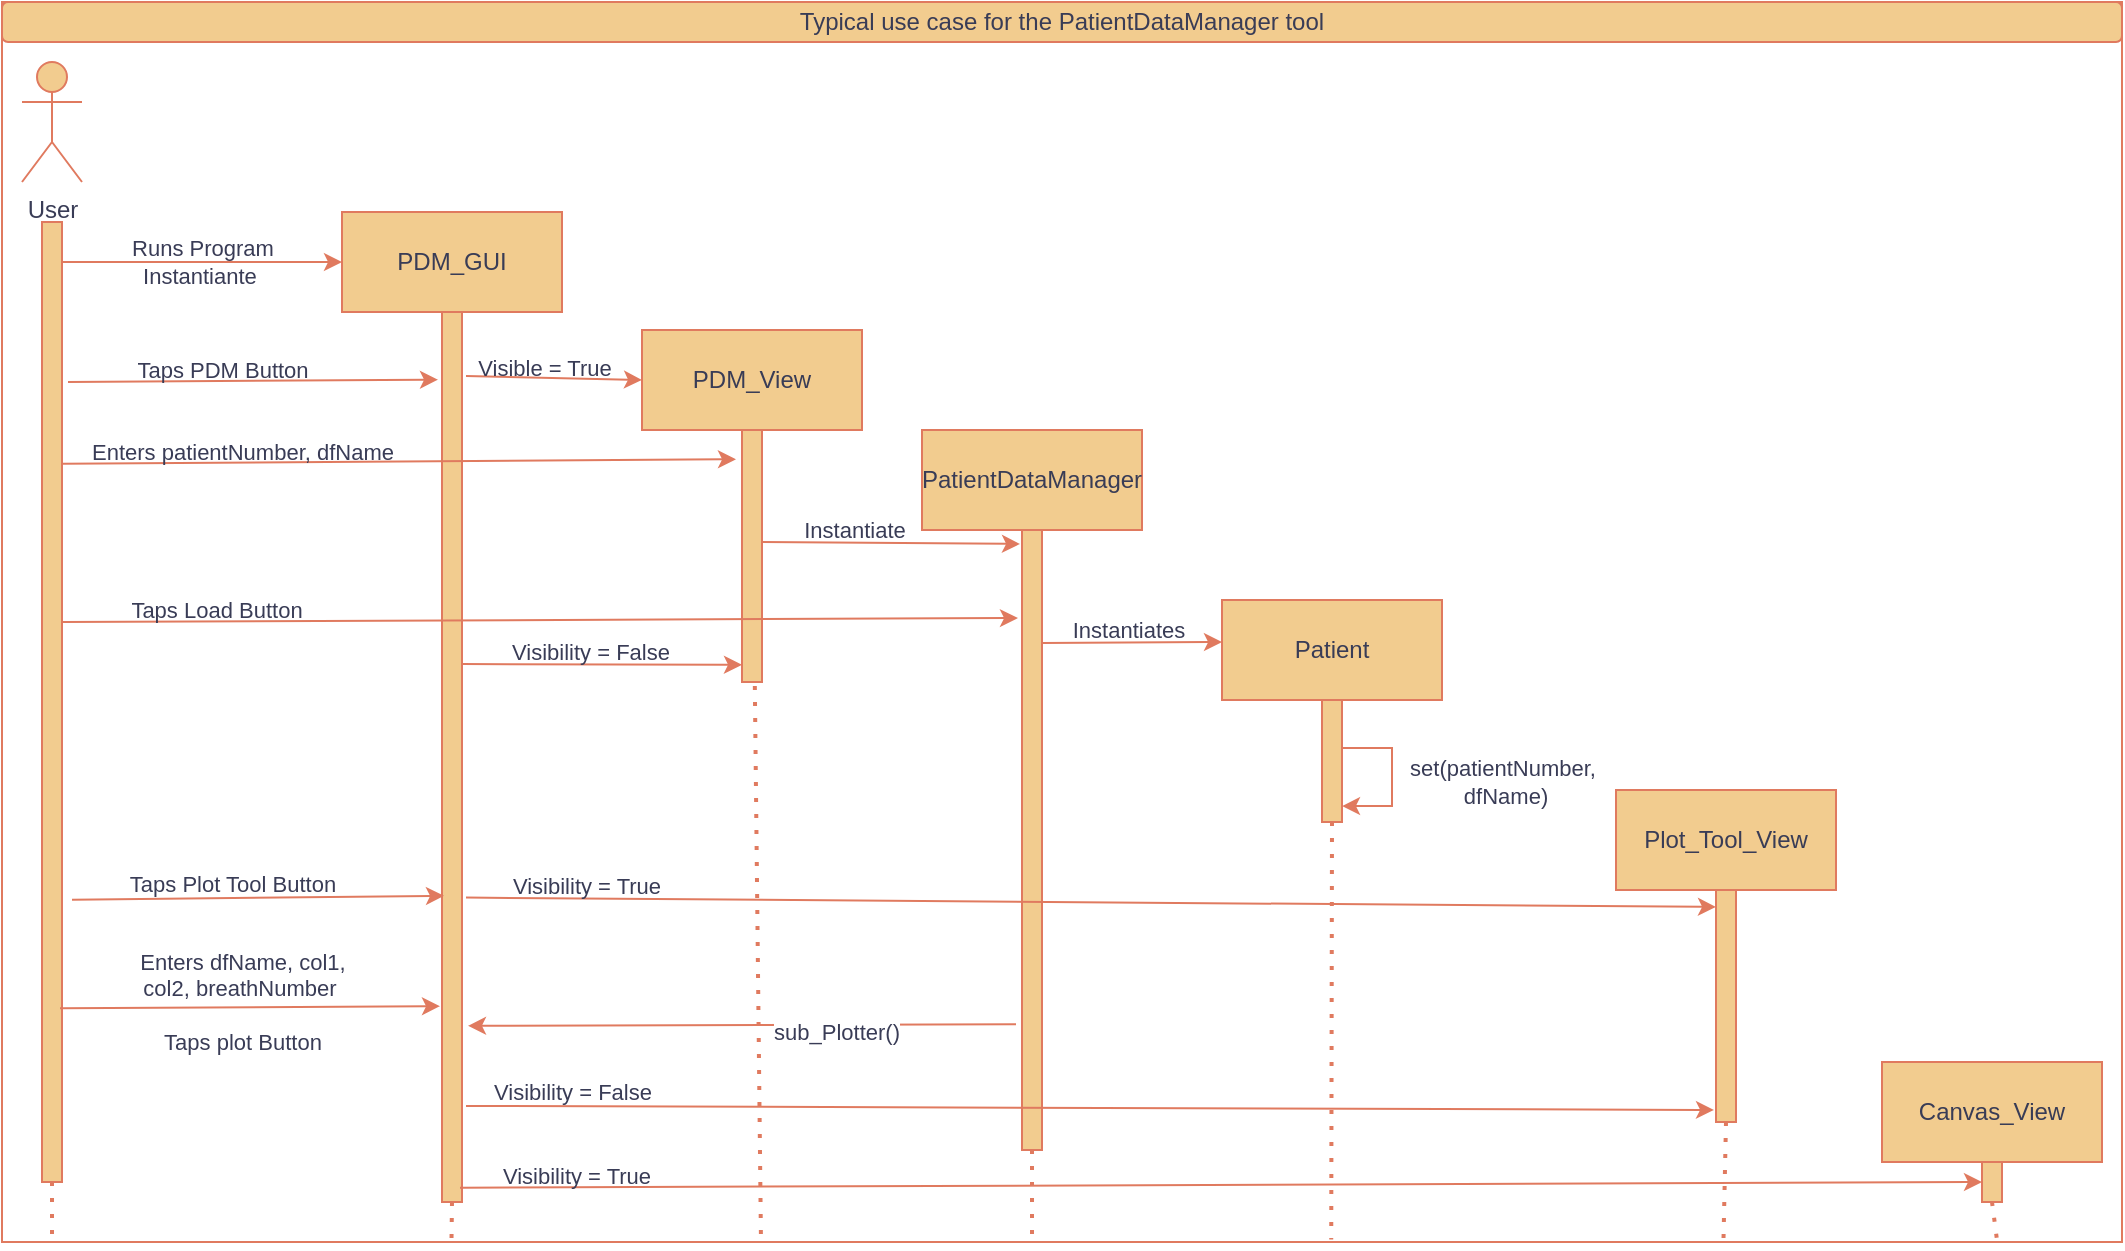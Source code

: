 <mxfile version="21.0.6" type="github">
  <diagram name="Page-1" id="uCVn32O05i1Yzrn3YfuR">
    <mxGraphModel dx="1434" dy="756" grid="1" gridSize="10" guides="1" tooltips="1" connect="1" arrows="1" fold="1" page="1" pageScale="1" pageWidth="827" pageHeight="1169" math="0" shadow="0">
      <root>
        <mxCell id="0" />
        <mxCell id="1" parent="0" />
        <mxCell id="FcdRBvqcY3o4qL-59N1J-69" value="" style="rounded=0;whiteSpace=wrap;html=1;strokeColor=#E07A5F;fontColor=#393C56;fillColor=none;" vertex="1" parent="1">
          <mxGeometry x="20" y="10" width="1060" height="620" as="geometry" />
        </mxCell>
        <mxCell id="FcdRBvqcY3o4qL-59N1J-1" value="PDM_GUI" style="rounded=0;whiteSpace=wrap;html=1;labelBackgroundColor=none;fillColor=#F2CC8F;strokeColor=#E07A5F;fontColor=#393C56;" vertex="1" parent="1">
          <mxGeometry x="190" y="115" width="110" height="50" as="geometry" />
        </mxCell>
        <mxCell id="FcdRBvqcY3o4qL-59N1J-2" value="PDM_View" style="rounded=0;whiteSpace=wrap;html=1;labelBackgroundColor=none;fillColor=#F2CC8F;strokeColor=#E07A5F;fontColor=#393C56;" vertex="1" parent="1">
          <mxGeometry x="340" y="174" width="110" height="50" as="geometry" />
        </mxCell>
        <mxCell id="FcdRBvqcY3o4qL-59N1J-3" value="" style="endArrow=none;dashed=1;html=1;dashPattern=1 3;strokeWidth=2;rounded=0;exitX=0.5;exitY=1;exitDx=0;exitDy=0;startArrow=none;labelBackgroundColor=none;strokeColor=#E07A5F;fontColor=default;" edge="1" parent="1" source="FcdRBvqcY3o4qL-59N1J-10">
          <mxGeometry width="50" height="50" relative="1" as="geometry">
            <mxPoint x="540" y="285" as="sourcePoint" />
            <mxPoint x="245" y="585" as="targetPoint" />
          </mxGeometry>
        </mxCell>
        <mxCell id="FcdRBvqcY3o4qL-59N1J-4" value="User" style="shape=umlActor;verticalLabelPosition=bottom;verticalAlign=top;html=1;outlineConnect=0;labelBackgroundColor=none;fillColor=#F2CC8F;strokeColor=#E07A5F;fontColor=#393C56;" vertex="1" parent="1">
          <mxGeometry x="30" y="40" width="30" height="60" as="geometry" />
        </mxCell>
        <mxCell id="FcdRBvqcY3o4qL-59N1J-6" value="" style="endArrow=none;dashed=1;html=1;dashPattern=1 3;strokeWidth=2;rounded=0;startArrow=none;labelBackgroundColor=none;strokeColor=#E07A5F;fontColor=default;" edge="1" parent="1" source="FcdRBvqcY3o4qL-59N1J-7">
          <mxGeometry width="50" height="50" relative="1" as="geometry">
            <mxPoint x="45" y="120" as="sourcePoint" />
            <mxPoint x="45" y="520" as="targetPoint" />
          </mxGeometry>
        </mxCell>
        <mxCell id="FcdRBvqcY3o4qL-59N1J-8" style="edgeStyle=orthogonalEdgeStyle;rounded=0;orthogonalLoop=1;jettySize=auto;html=1;labelBackgroundColor=none;strokeColor=#E07A5F;fontColor=default;" edge="1" parent="1" source="FcdRBvqcY3o4qL-59N1J-7">
          <mxGeometry relative="1" as="geometry">
            <mxPoint x="190" y="140" as="targetPoint" />
            <Array as="points">
              <mxPoint x="100" y="140" />
              <mxPoint x="100" y="140" />
            </Array>
          </mxGeometry>
        </mxCell>
        <mxCell id="FcdRBvqcY3o4qL-59N1J-9" value="Runs Program&lt;br&gt;Instantiante&amp;nbsp;" style="edgeLabel;html=1;align=center;verticalAlign=middle;resizable=0;points=[];labelBackgroundColor=none;fontColor=#393C56;" vertex="1" connectable="0" parent="FcdRBvqcY3o4qL-59N1J-8">
          <mxGeometry x="-0.243" y="-1" relative="1" as="geometry">
            <mxPoint x="17" y="-1" as="offset" />
          </mxGeometry>
        </mxCell>
        <mxCell id="FcdRBvqcY3o4qL-59N1J-11" value="" style="endArrow=none;dashed=1;html=1;dashPattern=1 3;strokeWidth=2;rounded=0;exitX=0.5;exitY=1;exitDx=0;exitDy=0;labelBackgroundColor=none;strokeColor=#E07A5F;fontColor=default;" edge="1" parent="1" source="FcdRBvqcY3o4qL-59N1J-1" target="FcdRBvqcY3o4qL-59N1J-10">
          <mxGeometry width="50" height="50" relative="1" as="geometry">
            <mxPoint x="245" y="165" as="sourcePoint" />
            <mxPoint x="245" y="585" as="targetPoint" />
          </mxGeometry>
        </mxCell>
        <mxCell id="FcdRBvqcY3o4qL-59N1J-10" value="" style="rounded=0;whiteSpace=wrap;html=1;labelBackgroundColor=none;fillColor=#F2CC8F;strokeColor=#E07A5F;fontColor=#393C56;" vertex="1" parent="1">
          <mxGeometry x="240" y="165" width="10" height="445" as="geometry" />
        </mxCell>
        <mxCell id="FcdRBvqcY3o4qL-59N1J-15" value="" style="endArrow=classic;html=1;rounded=0;entryX=-0.2;entryY=0.076;entryDx=0;entryDy=0;entryPerimeter=0;labelBackgroundColor=none;strokeColor=#E07A5F;fontColor=default;" edge="1" parent="1" target="FcdRBvqcY3o4qL-59N1J-10">
          <mxGeometry width="50" height="50" relative="1" as="geometry">
            <mxPoint x="53" y="200" as="sourcePoint" />
            <mxPoint x="239" y="204.96" as="targetPoint" />
          </mxGeometry>
        </mxCell>
        <mxCell id="FcdRBvqcY3o4qL-59N1J-16" value="Taps PDM Button" style="edgeLabel;html=1;align=center;verticalAlign=middle;resizable=0;points=[];labelBackgroundColor=none;fontColor=#393C56;" vertex="1" connectable="0" parent="FcdRBvqcY3o4qL-59N1J-15">
          <mxGeometry x="0.215" y="2" relative="1" as="geometry">
            <mxPoint x="-36" y="-4" as="offset" />
          </mxGeometry>
        </mxCell>
        <mxCell id="FcdRBvqcY3o4qL-59N1J-17" value="" style="endArrow=classic;html=1;rounded=0;exitX=1.2;exitY=0.072;exitDx=0;exitDy=0;exitPerimeter=0;entryX=0;entryY=0.5;entryDx=0;entryDy=0;labelBackgroundColor=none;strokeColor=#E07A5F;fontColor=default;" edge="1" parent="1" source="FcdRBvqcY3o4qL-59N1J-10" target="FcdRBvqcY3o4qL-59N1J-2">
          <mxGeometry width="50" height="50" relative="1" as="geometry">
            <mxPoint x="390" y="310" as="sourcePoint" />
            <mxPoint x="440" y="260" as="targetPoint" />
          </mxGeometry>
        </mxCell>
        <mxCell id="FcdRBvqcY3o4qL-59N1J-18" value="Visible = True" style="edgeLabel;html=1;align=center;verticalAlign=middle;resizable=0;points=[];labelBackgroundColor=none;fontColor=#393C56;" vertex="1" connectable="0" parent="FcdRBvqcY3o4qL-59N1J-17">
          <mxGeometry x="-0.267" y="-1" relative="1" as="geometry">
            <mxPoint x="6" y="-6" as="offset" />
          </mxGeometry>
        </mxCell>
        <mxCell id="FcdRBvqcY3o4qL-59N1J-19" value="" style="endArrow=none;dashed=1;html=1;dashPattern=1 3;strokeWidth=2;rounded=0;labelBackgroundColor=none;strokeColor=#E07A5F;fontColor=default;entryX=0.358;entryY=0.998;entryDx=0;entryDy=0;entryPerimeter=0;" edge="1" parent="1" target="FcdRBvqcY3o4qL-59N1J-69">
          <mxGeometry width="50" height="50" relative="1" as="geometry">
            <mxPoint x="395" y="224" as="sourcePoint" />
            <mxPoint x="400" y="630" as="targetPoint" />
          </mxGeometry>
        </mxCell>
        <mxCell id="FcdRBvqcY3o4qL-59N1J-20" value="" style="rounded=0;whiteSpace=wrap;html=1;labelBackgroundColor=none;fillColor=#F2CC8F;strokeColor=#E07A5F;fontColor=#393C56;" vertex="1" parent="1">
          <mxGeometry x="390" y="224" width="10" height="126" as="geometry" />
        </mxCell>
        <mxCell id="FcdRBvqcY3o4qL-59N1J-21" value="" style="endArrow=none;dashed=1;html=1;dashPattern=1 3;strokeWidth=2;rounded=0;labelBackgroundColor=none;strokeColor=#E07A5F;fontColor=default;" edge="1" parent="1" target="FcdRBvqcY3o4qL-59N1J-7">
          <mxGeometry width="50" height="50" relative="1" as="geometry">
            <mxPoint x="45" y="120" as="sourcePoint" />
            <mxPoint x="45" y="520" as="targetPoint" />
          </mxGeometry>
        </mxCell>
        <mxCell id="FcdRBvqcY3o4qL-59N1J-7" value="" style="rounded=0;whiteSpace=wrap;html=1;labelBackgroundColor=none;fillColor=#F2CC8F;strokeColor=#E07A5F;fontColor=#393C56;" vertex="1" parent="1">
          <mxGeometry x="40" y="120" width="10" height="310" as="geometry" />
        </mxCell>
        <mxCell id="FcdRBvqcY3o4qL-59N1J-22" value="" style="endArrow=classic;html=1;rounded=0;exitX=1;exitY=0.39;exitDx=0;exitDy=0;exitPerimeter=0;entryX=-0.3;entryY=0.116;entryDx=0;entryDy=0;entryPerimeter=0;labelBackgroundColor=none;strokeColor=#E07A5F;fontColor=default;" edge="1" parent="1" source="FcdRBvqcY3o4qL-59N1J-7" target="FcdRBvqcY3o4qL-59N1J-20">
          <mxGeometry width="50" height="50" relative="1" as="geometry">
            <mxPoint x="390" y="310" as="sourcePoint" />
            <mxPoint x="440" y="260" as="targetPoint" />
          </mxGeometry>
        </mxCell>
        <mxCell id="FcdRBvqcY3o4qL-59N1J-23" value="Enters patientNumber, dfName" style="edgeLabel;html=1;align=center;verticalAlign=middle;resizable=0;points=[];labelBackgroundColor=none;fontColor=#393C56;" vertex="1" connectable="0" parent="FcdRBvqcY3o4qL-59N1J-22">
          <mxGeometry x="-0.624" y="3" relative="1" as="geometry">
            <mxPoint x="26" y="-3" as="offset" />
          </mxGeometry>
        </mxCell>
        <mxCell id="FcdRBvqcY3o4qL-59N1J-24" value="PatientDataManager" style="rounded=0;whiteSpace=wrap;html=1;labelBackgroundColor=none;fillColor=#F2CC8F;strokeColor=#E07A5F;fontColor=#393C56;" vertex="1" parent="1">
          <mxGeometry x="480" y="224" width="110" height="50" as="geometry" />
        </mxCell>
        <mxCell id="FcdRBvqcY3o4qL-59N1J-26" value="" style="rounded=0;whiteSpace=wrap;html=1;labelBackgroundColor=none;fillColor=#F2CC8F;strokeColor=#E07A5F;fontColor=#393C56;" vertex="1" parent="1">
          <mxGeometry x="40" y="120" width="10" height="480" as="geometry" />
        </mxCell>
        <mxCell id="FcdRBvqcY3o4qL-59N1J-27" value="" style="endArrow=none;dashed=1;html=1;dashPattern=1 3;strokeWidth=2;rounded=0;startArrow=none;labelBackgroundColor=none;strokeColor=#E07A5F;fontColor=default;" edge="1" parent="1">
          <mxGeometry width="50" height="50" relative="1" as="geometry">
            <mxPoint x="535" y="584" as="sourcePoint" />
            <mxPoint x="535" y="630" as="targetPoint" />
          </mxGeometry>
        </mxCell>
        <mxCell id="FcdRBvqcY3o4qL-59N1J-28" value="" style="rounded=0;whiteSpace=wrap;html=1;labelBackgroundColor=none;fillColor=#F2CC8F;strokeColor=#E07A5F;fontColor=#393C56;" vertex="1" parent="1">
          <mxGeometry x="530" y="274" width="10" height="310" as="geometry" />
        </mxCell>
        <mxCell id="FcdRBvqcY3o4qL-59N1J-29" value="" style="endArrow=classic;html=1;rounded=0;entryX=-0.1;entryY=0.087;entryDx=0;entryDy=0;entryPerimeter=0;labelBackgroundColor=none;strokeColor=#E07A5F;fontColor=default;" edge="1" parent="1">
          <mxGeometry width="50" height="50" relative="1" as="geometry">
            <mxPoint x="400" y="280" as="sourcePoint" />
            <mxPoint x="529" y="280.97" as="targetPoint" />
          </mxGeometry>
        </mxCell>
        <mxCell id="FcdRBvqcY3o4qL-59N1J-30" value="Instantiate" style="edgeLabel;html=1;align=center;verticalAlign=middle;resizable=0;points=[];labelBackgroundColor=none;fontColor=#393C56;" vertex="1" connectable="0" parent="FcdRBvqcY3o4qL-59N1J-29">
          <mxGeometry x="0.24" relative="1" as="geometry">
            <mxPoint x="-34" y="-7" as="offset" />
          </mxGeometry>
        </mxCell>
        <mxCell id="FcdRBvqcY3o4qL-59N1J-31" value="" style="endArrow=classic;html=1;rounded=0;entryX=-0.2;entryY=0.142;entryDx=0;entryDy=0;entryPerimeter=0;labelBackgroundColor=none;strokeColor=#E07A5F;fontColor=default;" edge="1" parent="1" target="FcdRBvqcY3o4qL-59N1J-28">
          <mxGeometry width="50" height="50" relative="1" as="geometry">
            <mxPoint x="50" y="320" as="sourcePoint" />
            <mxPoint x="440" y="260" as="targetPoint" />
          </mxGeometry>
        </mxCell>
        <mxCell id="FcdRBvqcY3o4qL-59N1J-32" value="Taps Load Button" style="edgeLabel;html=1;align=center;verticalAlign=middle;resizable=0;points=[];labelBackgroundColor=none;fontColor=#393C56;" vertex="1" connectable="0" parent="FcdRBvqcY3o4qL-59N1J-31">
          <mxGeometry x="-0.799" y="1" relative="1" as="geometry">
            <mxPoint x="29" y="-5" as="offset" />
          </mxGeometry>
        </mxCell>
        <mxCell id="FcdRBvqcY3o4qL-59N1J-33" value="" style="endArrow=classic;html=1;rounded=0;exitX=1;exitY=0.25;exitDx=0;exitDy=0;labelBackgroundColor=none;strokeColor=#E07A5F;fontColor=default;" edge="1" parent="1">
          <mxGeometry width="50" height="50" relative="1" as="geometry">
            <mxPoint x="540" y="330.5" as="sourcePoint" />
            <mxPoint x="630" y="330" as="targetPoint" />
          </mxGeometry>
        </mxCell>
        <mxCell id="FcdRBvqcY3o4qL-59N1J-35" value="Instantiates" style="edgeLabel;html=1;align=center;verticalAlign=middle;resizable=0;points=[];labelBackgroundColor=none;fontColor=#393C56;" vertex="1" connectable="0" parent="FcdRBvqcY3o4qL-59N1J-33">
          <mxGeometry x="-0.267" relative="1" as="geometry">
            <mxPoint x="10" y="-7" as="offset" />
          </mxGeometry>
        </mxCell>
        <mxCell id="FcdRBvqcY3o4qL-59N1J-34" value="Patient" style="rounded=0;whiteSpace=wrap;html=1;labelBackgroundColor=none;fillColor=#F2CC8F;strokeColor=#E07A5F;fontColor=#393C56;" vertex="1" parent="1">
          <mxGeometry x="630" y="309" width="110" height="50" as="geometry" />
        </mxCell>
        <mxCell id="FcdRBvqcY3o4qL-59N1J-36" value="" style="endArrow=classic;html=1;rounded=0;exitX=1.5;exitY=0.706;exitDx=0;exitDy=0;exitPerimeter=0;entryX=0.1;entryY=0.656;entryDx=0;entryDy=0;entryPerimeter=0;labelBackgroundColor=none;strokeColor=#E07A5F;fontColor=default;" edge="1" parent="1" source="FcdRBvqcY3o4qL-59N1J-26" target="FcdRBvqcY3o4qL-59N1J-10">
          <mxGeometry width="50" height="50" relative="1" as="geometry">
            <mxPoint x="390" y="310" as="sourcePoint" />
            <mxPoint x="440" y="260" as="targetPoint" />
          </mxGeometry>
        </mxCell>
        <mxCell id="FcdRBvqcY3o4qL-59N1J-37" value="Taps Plot Tool Button" style="edgeLabel;html=1;align=center;verticalAlign=middle;resizable=0;points=[];labelBackgroundColor=none;fontColor=#393C56;" vertex="1" connectable="0" parent="FcdRBvqcY3o4qL-59N1J-36">
          <mxGeometry x="0.487" y="3" relative="1" as="geometry">
            <mxPoint x="-59" y="-4" as="offset" />
          </mxGeometry>
        </mxCell>
        <mxCell id="FcdRBvqcY3o4qL-59N1J-38" value="" style="endArrow=classic;html=1;rounded=0;entryX=0;entryY=0.932;entryDx=0;entryDy=0;entryPerimeter=0;labelBackgroundColor=none;strokeColor=#E07A5F;fontColor=default;" edge="1" parent="1" target="FcdRBvqcY3o4qL-59N1J-20">
          <mxGeometry width="50" height="50" relative="1" as="geometry">
            <mxPoint x="250" y="341" as="sourcePoint" />
            <mxPoint x="440" y="260" as="targetPoint" />
          </mxGeometry>
        </mxCell>
        <mxCell id="FcdRBvqcY3o4qL-59N1J-39" value="Visibility = False" style="edgeLabel;html=1;align=center;verticalAlign=middle;resizable=0;points=[];labelBackgroundColor=none;fontColor=#393C56;" vertex="1" connectable="0" parent="FcdRBvqcY3o4qL-59N1J-38">
          <mxGeometry x="0.485" y="-2" relative="1" as="geometry">
            <mxPoint x="-40" y="-9" as="offset" />
          </mxGeometry>
        </mxCell>
        <mxCell id="FcdRBvqcY3o4qL-59N1J-40" value="" style="endArrow=none;dashed=1;html=1;dashPattern=1 3;strokeWidth=2;rounded=0;startArrow=none;exitX=0.5;exitY=1;exitDx=0;exitDy=0;labelBackgroundColor=none;strokeColor=#E07A5F;fontColor=default;entryX=0.627;entryY=0.998;entryDx=0;entryDy=0;entryPerimeter=0;" edge="1" parent="1" source="FcdRBvqcY3o4qL-59N1J-41" target="FcdRBvqcY3o4qL-59N1J-69">
          <mxGeometry width="50" height="50" relative="1" as="geometry">
            <mxPoint x="685" y="669" as="sourcePoint" />
            <mxPoint x="685" y="630" as="targetPoint" />
          </mxGeometry>
        </mxCell>
        <mxCell id="FcdRBvqcY3o4qL-59N1J-41" value="" style="rounded=0;whiteSpace=wrap;html=1;labelBackgroundColor=none;fillColor=#F2CC8F;strokeColor=#E07A5F;fontColor=#393C56;" vertex="1" parent="1">
          <mxGeometry x="680" y="359" width="10" height="61" as="geometry" />
        </mxCell>
        <mxCell id="FcdRBvqcY3o4qL-59N1J-43" value="" style="endArrow=classic;html=1;rounded=0;entryX=1.5;entryY=0.171;entryDx=0;entryDy=0;entryPerimeter=0;labelBackgroundColor=none;strokeColor=#E07A5F;fontColor=default;" edge="1" parent="1">
          <mxGeometry width="50" height="50" relative="1" as="geometry">
            <mxPoint x="690" y="383" as="sourcePoint" />
            <mxPoint x="690" y="412.01" as="targetPoint" />
            <Array as="points">
              <mxPoint x="715" y="383" />
              <mxPoint x="715" y="412" />
            </Array>
          </mxGeometry>
        </mxCell>
        <mxCell id="FcdRBvqcY3o4qL-59N1J-44" value="set(patientNumber,&lt;br&gt;&amp;nbsp;dfName)" style="edgeLabel;html=1;align=center;verticalAlign=middle;resizable=0;points=[];labelBackgroundColor=none;fontColor=#393C56;" vertex="1" connectable="0" parent="FcdRBvqcY3o4qL-59N1J-43">
          <mxGeometry x="-0.224" y="1" relative="1" as="geometry">
            <mxPoint x="54" y="11" as="offset" />
          </mxGeometry>
        </mxCell>
        <mxCell id="FcdRBvqcY3o4qL-59N1J-45" value="Plot_Tool_View" style="rounded=0;whiteSpace=wrap;html=1;labelBackgroundColor=none;fillColor=#F2CC8F;strokeColor=#E07A5F;fontColor=#393C56;" vertex="1" parent="1">
          <mxGeometry x="827" y="404" width="110" height="50" as="geometry" />
        </mxCell>
        <mxCell id="FcdRBvqcY3o4qL-59N1J-46" value="" style="endArrow=none;dashed=1;html=1;dashPattern=1 3;strokeWidth=2;rounded=0;exitX=0.5;exitY=1;exitDx=0;exitDy=0;startArrow=none;labelBackgroundColor=none;strokeColor=#E07A5F;fontColor=default;entryX=0.812;entryY=1;entryDx=0;entryDy=0;entryPerimeter=0;" edge="1" parent="1" source="FcdRBvqcY3o4qL-59N1J-47" target="FcdRBvqcY3o4qL-59N1J-69">
          <mxGeometry width="50" height="50" relative="1" as="geometry">
            <mxPoint x="1177" y="590" as="sourcePoint" />
            <mxPoint x="882" y="630" as="targetPoint" />
          </mxGeometry>
        </mxCell>
        <mxCell id="FcdRBvqcY3o4qL-59N1J-47" value="" style="rounded=0;whiteSpace=wrap;html=1;labelBackgroundColor=none;fillColor=#F2CC8F;strokeColor=#E07A5F;fontColor=#393C56;" vertex="1" parent="1">
          <mxGeometry x="877" y="454" width="10" height="116" as="geometry" />
        </mxCell>
        <mxCell id="FcdRBvqcY3o4qL-59N1J-48" value="" style="endArrow=classic;html=1;rounded=0;exitX=1.2;exitY=0.658;exitDx=0;exitDy=0;exitPerimeter=0;entryX=0;entryY=0.073;entryDx=0;entryDy=0;entryPerimeter=0;labelBackgroundColor=none;strokeColor=#E07A5F;fontColor=default;" edge="1" parent="1" source="FcdRBvqcY3o4qL-59N1J-10" target="FcdRBvqcY3o4qL-59N1J-47">
          <mxGeometry width="50" height="50" relative="1" as="geometry">
            <mxPoint x="260" y="480" as="sourcePoint" />
            <mxPoint x="878" y="480" as="targetPoint" />
          </mxGeometry>
        </mxCell>
        <mxCell id="FcdRBvqcY3o4qL-59N1J-49" value="Visibility = True" style="edgeLabel;html=1;align=center;verticalAlign=middle;resizable=0;points=[];labelBackgroundColor=none;fontColor=#393C56;" vertex="1" connectable="0" parent="FcdRBvqcY3o4qL-59N1J-48">
          <mxGeometry x="-0.738" relative="1" as="geometry">
            <mxPoint x="-22" y="-7" as="offset" />
          </mxGeometry>
        </mxCell>
        <mxCell id="FcdRBvqcY3o4qL-59N1J-50" value="" style="endArrow=classic;html=1;rounded=0;exitX=0.9;exitY=0.819;exitDx=0;exitDy=0;exitPerimeter=0;entryX=-0.1;entryY=0.78;entryDx=0;entryDy=0;entryPerimeter=0;labelBackgroundColor=none;strokeColor=#E07A5F;fontColor=default;" edge="1" parent="1" source="FcdRBvqcY3o4qL-59N1J-26" target="FcdRBvqcY3o4qL-59N1J-10">
          <mxGeometry width="50" height="50" relative="1" as="geometry">
            <mxPoint x="390" y="440" as="sourcePoint" />
            <mxPoint x="440" y="390" as="targetPoint" />
          </mxGeometry>
        </mxCell>
        <mxCell id="FcdRBvqcY3o4qL-59N1J-51" value="Enters dfName, col1, &lt;br&gt;col2, breathNumber&amp;nbsp;&lt;br&gt;&lt;br&gt;Taps plot Button" style="edgeLabel;html=1;align=center;verticalAlign=middle;resizable=0;points=[];labelBackgroundColor=none;fontColor=#393C56;" vertex="1" connectable="0" parent="FcdRBvqcY3o4qL-59N1J-50">
          <mxGeometry x="-0.8" y="-3" relative="1" as="geometry">
            <mxPoint x="72" y="-6" as="offset" />
          </mxGeometry>
        </mxCell>
        <mxCell id="FcdRBvqcY3o4qL-59N1J-54" value="" style="endArrow=classic;html=1;rounded=0;entryX=1.3;entryY=0.802;entryDx=0;entryDy=0;exitX=-0.3;exitY=0.797;exitDx=0;exitDy=0;exitPerimeter=0;entryPerimeter=0;labelBackgroundColor=none;strokeColor=#E07A5F;fontColor=default;" edge="1" parent="1" source="FcdRBvqcY3o4qL-59N1J-28" target="FcdRBvqcY3o4qL-59N1J-10">
          <mxGeometry width="50" height="50" relative="1" as="geometry">
            <mxPoint x="870" y="530" as="sourcePoint" />
            <mxPoint x="440" y="370" as="targetPoint" />
          </mxGeometry>
        </mxCell>
        <mxCell id="FcdRBvqcY3o4qL-59N1J-70" value="sub_Plotter()" style="edgeLabel;html=1;align=center;verticalAlign=middle;resizable=0;points=[];fontColor=#393C56;" vertex="1" connectable="0" parent="FcdRBvqcY3o4qL-59N1J-54">
          <mxGeometry x="-0.343" y="3" relative="1" as="geometry">
            <mxPoint as="offset" />
          </mxGeometry>
        </mxCell>
        <mxCell id="FcdRBvqcY3o4qL-59N1J-56" value="" style="endArrow=classic;html=1;rounded=0;entryX=-0.1;entryY=0.948;entryDx=0;entryDy=0;entryPerimeter=0;exitX=1.2;exitY=0.892;exitDx=0;exitDy=0;exitPerimeter=0;labelBackgroundColor=none;strokeColor=#E07A5F;fontColor=default;" edge="1" parent="1" source="FcdRBvqcY3o4qL-59N1J-10" target="FcdRBvqcY3o4qL-59N1J-47">
          <mxGeometry width="50" height="50" relative="1" as="geometry">
            <mxPoint x="250" y="570" as="sourcePoint" />
            <mxPoint x="440" y="370" as="targetPoint" />
          </mxGeometry>
        </mxCell>
        <mxCell id="FcdRBvqcY3o4qL-59N1J-58" value="Visibility = False" style="edgeLabel;html=1;align=center;verticalAlign=middle;resizable=0;points=[];labelBackgroundColor=none;fontColor=#393C56;" vertex="1" connectable="0" parent="FcdRBvqcY3o4qL-59N1J-56">
          <mxGeometry x="-0.831" relative="1" as="geometry">
            <mxPoint y="-7" as="offset" />
          </mxGeometry>
        </mxCell>
        <mxCell id="FcdRBvqcY3o4qL-59N1J-59" value="Canvas_View" style="rounded=0;whiteSpace=wrap;html=1;labelBackgroundColor=none;fillColor=#F2CC8F;strokeColor=#E07A5F;fontColor=#393C56;" vertex="1" parent="1">
          <mxGeometry x="960" y="540" width="110" height="50" as="geometry" />
        </mxCell>
        <mxCell id="FcdRBvqcY3o4qL-59N1J-60" value="" style="endArrow=none;dashed=1;html=1;dashPattern=1 3;strokeWidth=2;rounded=0;exitX=0.5;exitY=1;exitDx=0;exitDy=0;startArrow=none;labelBackgroundColor=none;strokeColor=#E07A5F;fontColor=default;entryX=0.941;entryY=0.998;entryDx=0;entryDy=0;entryPerimeter=0;" edge="1" parent="1" source="FcdRBvqcY3o4qL-59N1J-61" target="FcdRBvqcY3o4qL-59N1J-69">
          <mxGeometry width="50" height="50" relative="1" as="geometry">
            <mxPoint x="1310" y="710" as="sourcePoint" />
            <mxPoint x="1015" y="640" as="targetPoint" />
          </mxGeometry>
        </mxCell>
        <mxCell id="FcdRBvqcY3o4qL-59N1J-61" value="" style="rounded=0;whiteSpace=wrap;html=1;labelBackgroundColor=none;fillColor=#F2CC8F;strokeColor=#E07A5F;fontColor=#393C56;" vertex="1" parent="1">
          <mxGeometry x="1010" y="590" width="10" height="20" as="geometry" />
        </mxCell>
        <mxCell id="FcdRBvqcY3o4qL-59N1J-62" value="" style="endArrow=classic;html=1;rounded=0;entryX=0;entryY=0.5;entryDx=0;entryDy=0;exitX=0.9;exitY=0.984;exitDx=0;exitDy=0;exitPerimeter=0;labelBackgroundColor=none;strokeColor=#E07A5F;fontColor=default;" edge="1" parent="1" source="FcdRBvqcY3o4qL-59N1J-10" target="FcdRBvqcY3o4qL-59N1J-61">
          <mxGeometry width="50" height="50" relative="1" as="geometry">
            <mxPoint x="250" y="610" as="sourcePoint" />
            <mxPoint x="440" y="370" as="targetPoint" />
          </mxGeometry>
        </mxCell>
        <mxCell id="FcdRBvqcY3o4qL-59N1J-63" value="Visibility = True" style="edgeLabel;html=1;align=center;verticalAlign=middle;resizable=0;points=[];labelBackgroundColor=none;fontColor=#393C56;" vertex="1" connectable="0" parent="FcdRBvqcY3o4qL-59N1J-62">
          <mxGeometry x="-0.847" y="-3" relative="1" as="geometry">
            <mxPoint y="-9" as="offset" />
          </mxGeometry>
        </mxCell>
        <mxCell id="FcdRBvqcY3o4qL-59N1J-65" value="" style="endArrow=none;dashed=1;html=1;dashPattern=1 3;strokeWidth=2;rounded=0;exitX=0.5;exitY=1;exitDx=0;exitDy=0;labelBackgroundColor=none;strokeColor=#E07A5F;fontColor=default;entryX=0.212;entryY=1.002;entryDx=0;entryDy=0;entryPerimeter=0;" edge="1" parent="1" source="FcdRBvqcY3o4qL-59N1J-10" target="FcdRBvqcY3o4qL-59N1J-69">
          <mxGeometry width="50" height="50" relative="1" as="geometry">
            <mxPoint x="600" y="500" as="sourcePoint" />
            <mxPoint x="245" y="640" as="targetPoint" />
          </mxGeometry>
        </mxCell>
        <mxCell id="FcdRBvqcY3o4qL-59N1J-66" value="" style="endArrow=none;dashed=1;html=1;dashPattern=1 3;strokeWidth=2;rounded=0;exitX=0.5;exitY=1;exitDx=0;exitDy=0;labelBackgroundColor=none;strokeColor=#E07A5F;fontColor=default;" edge="1" parent="1" source="FcdRBvqcY3o4qL-59N1J-26">
          <mxGeometry width="50" height="50" relative="1" as="geometry">
            <mxPoint x="600" y="500" as="sourcePoint" />
            <mxPoint x="45" y="630" as="targetPoint" />
          </mxGeometry>
        </mxCell>
        <mxCell id="FcdRBvqcY3o4qL-59N1J-68" value="Typical use case for the PatientDataManager tool" style="rounded=1;whiteSpace=wrap;html=1;labelBackgroundColor=none;fillColor=#F2CC8F;strokeColor=#E07A5F;fontColor=#393C56;" vertex="1" parent="1">
          <mxGeometry x="20" y="10" width="1060" height="20" as="geometry" />
        </mxCell>
      </root>
    </mxGraphModel>
  </diagram>
</mxfile>
